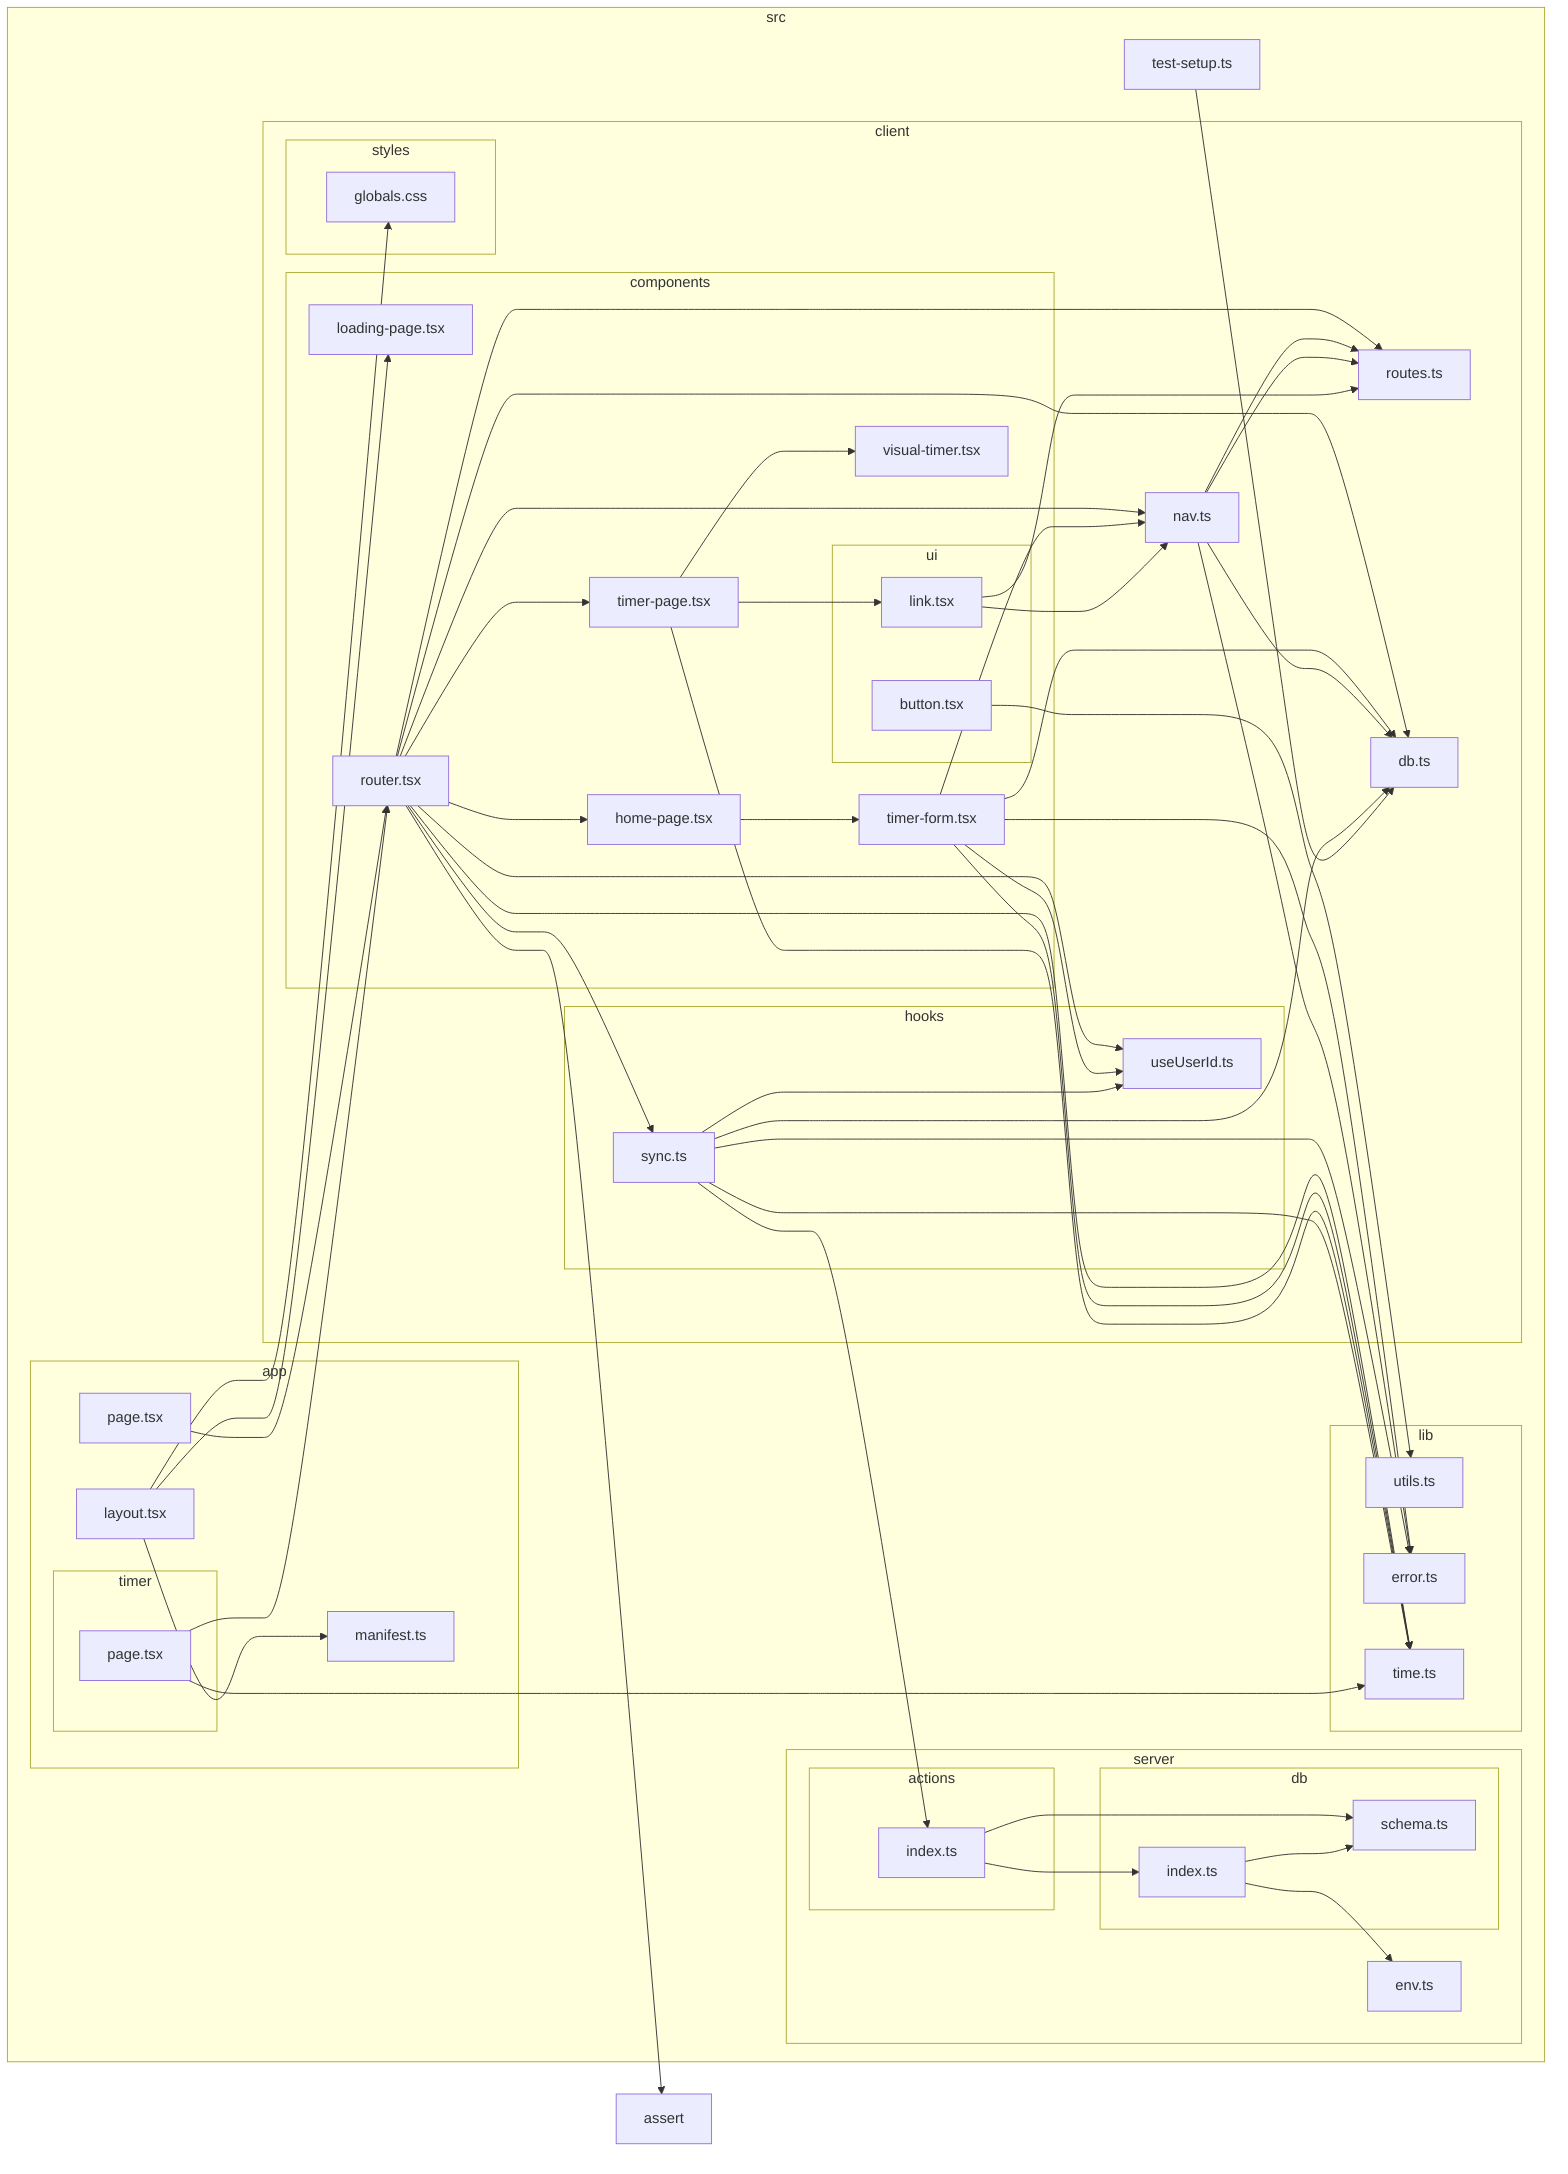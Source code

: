 flowchart LR

subgraph 0["src"]
subgraph 1["app"]
2["layout.tsx"]
6["manifest.ts"]
9["page.tsx"]
subgraph Y["timer"]
Z["page.tsx"]
end
end
subgraph 3["client"]
subgraph 4["styles"]
5["globals.css"]
end
subgraph 7["components"]
8["loading-page.tsx"]
A["router.tsx"]
C["home-page.tsx"]
D["timer-form.tsx"]
M["timer-page.tsx"]
subgraph N["ui"]
O["link.tsx"]
10["button.tsx"]
end
P["visual-timer.tsx"]
end
E["nav.ts"]
F["routes.ts"]
G["db.ts"]
subgraph J["hooks"]
K["useUserId.ts"]
Q["sync.ts"]
end
end
subgraph H["lib"]
I["error.ts"]
L["time.ts"]
11["utils.ts"]
end
subgraph R["server"]
subgraph S["actions"]
T["index.ts"]
end
subgraph U["db"]
V["schema.ts"]
W["index.ts"]
end
X["env.ts"]
end
12["test-setup.ts"]
end
B["assert"]
2-->6
2-->8
2-->5
9-->A
A-->C
A-->M
A-->G
A-->Q
A-->K
A-->E
A-->F
A-->L
A-->B
C-->D
D-->E
D-->G
D-->K
D-->I
D-->L
E-->F
E-->G
E-->F
E-->I
M-->O
M-->P
M-->L
O-->E
O-->F
Q-->K
Q-->G
Q-->I
Q-->L
Q-->T
T-->V
T-->W
W-->V
W-->X
Z-->A
Z-->L
10-->11
12-->G
